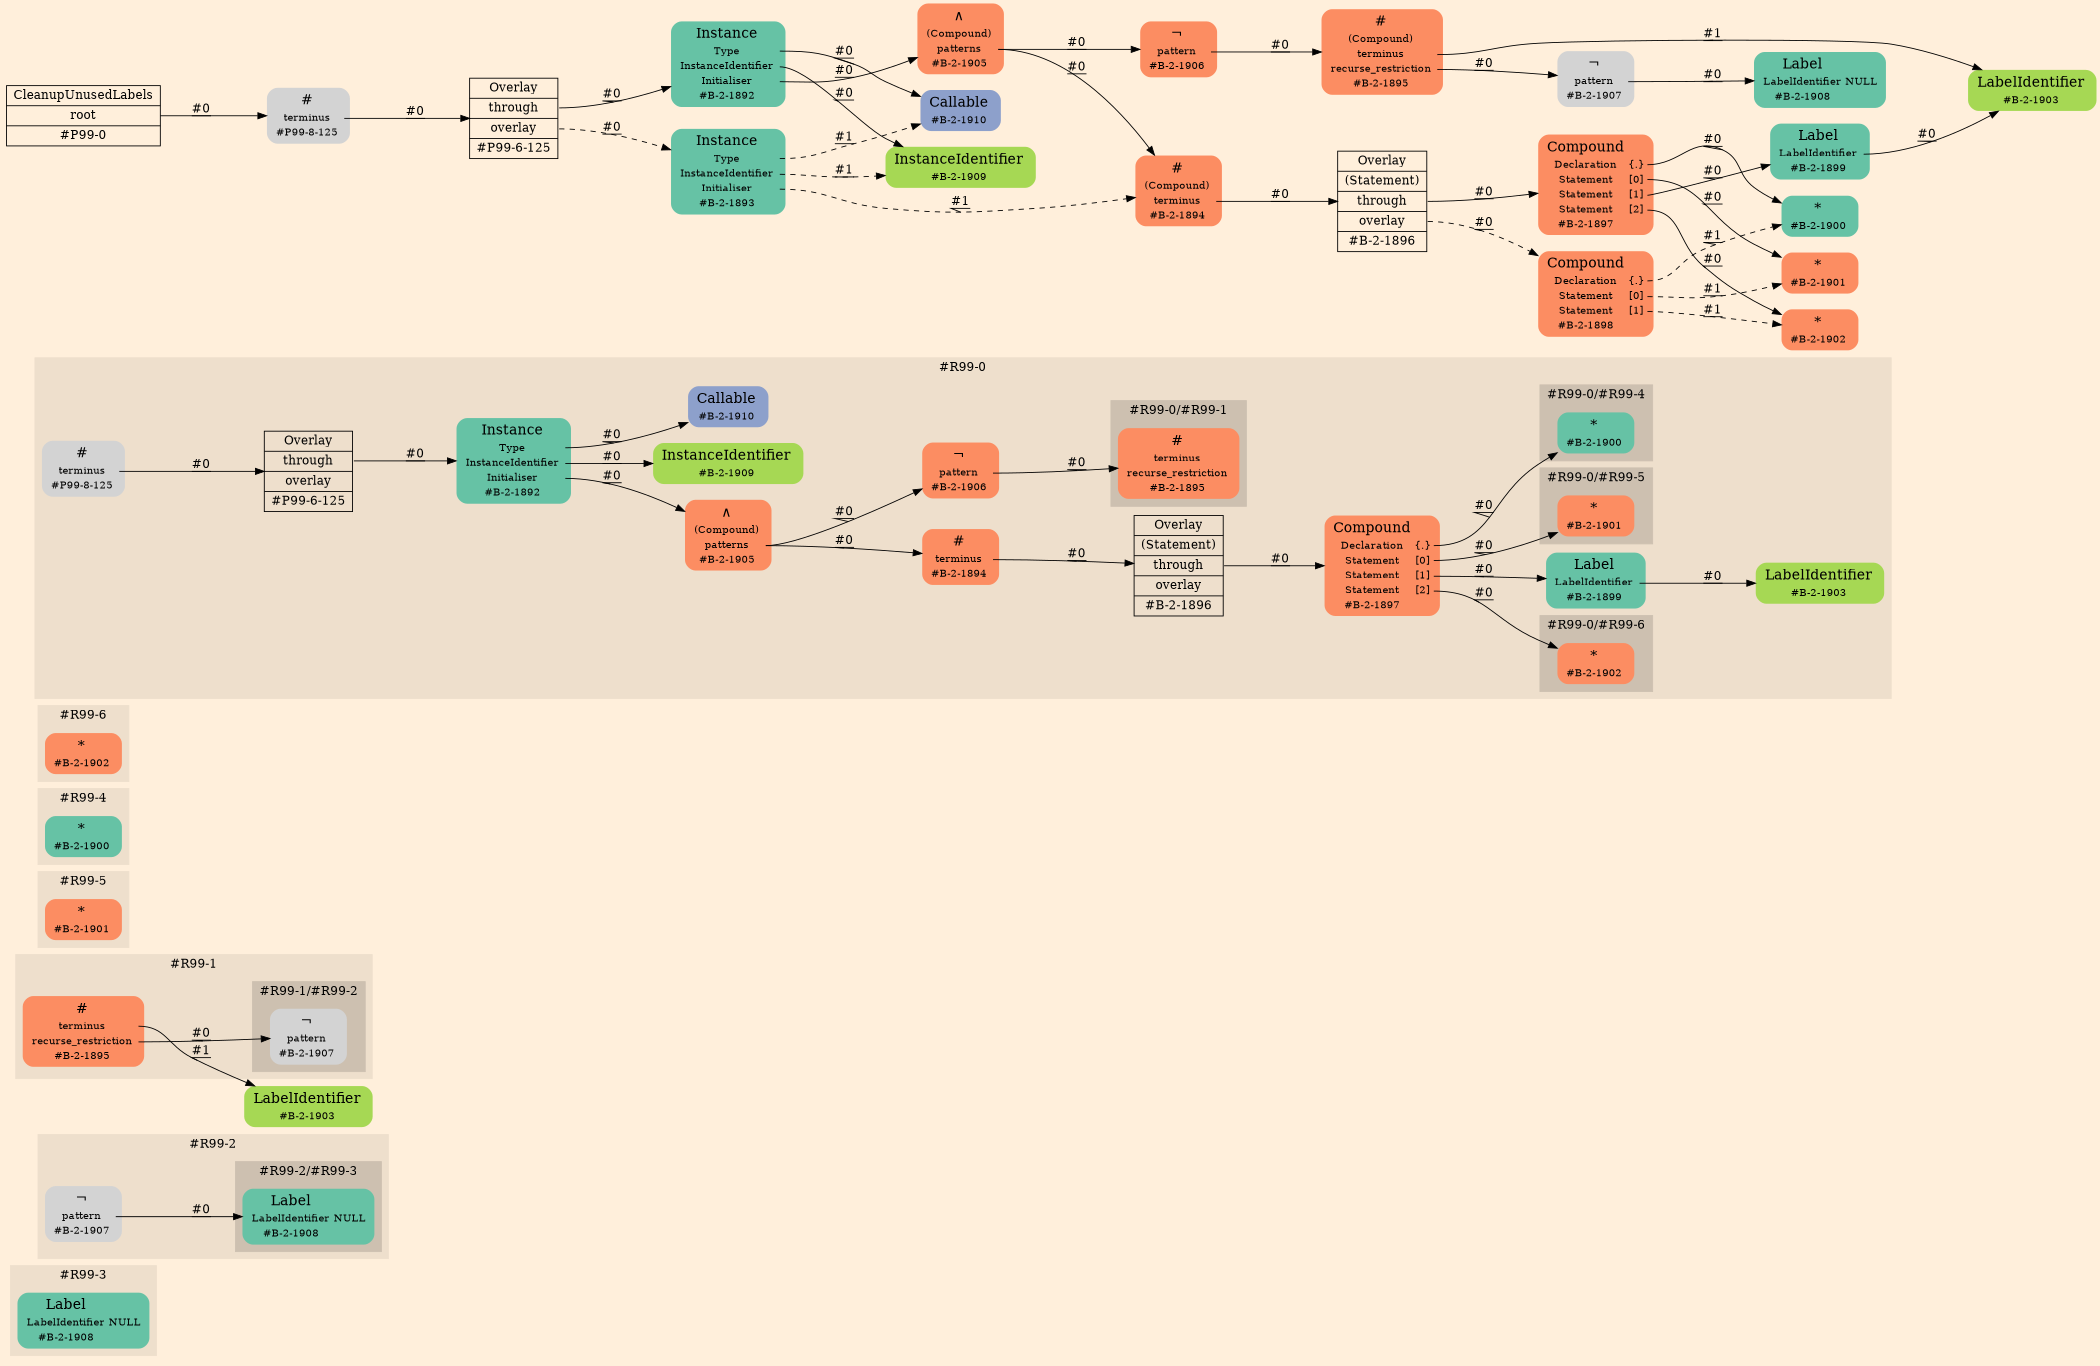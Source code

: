 digraph Inferno {
graph [
    rankdir = "LR"
    ranksep = 1.0
    size = "14,20"
    bgcolor = antiquewhite1
    color = black
    fontcolor = black
];
node [
];
// -------------------- figure #R99-3 --------------------
subgraph "cluster#R99-3" {
    label = "#R99-3"
    style = "filled"
    color = antiquewhite2
    "#R99-3/#B-2-1908" [
        shape = "plaintext"
        fillcolor = "/set28/1"
        label = <<TABLE BORDER="0" CELLBORDER="0" CELLSPACING="0">
         <TR><TD><FONT POINT-SIZE="16.0">Label</FONT></TD><TD></TD></TR>
         <TR><TD>LabelIdentifier</TD><TD PORT="port0">NULL</TD></TR>
         <TR><TD>#B-2-1908</TD><TD PORT="port1"></TD></TR>
        </TABLE>>
        style = "rounded,filled"
        fontsize = "12"
    ];
    
}


// -------------------- figure #R99-2 --------------------
subgraph "cluster#R99-2" {
    label = "#R99-2"
    style = "filled"
    color = antiquewhite2
    "#R99-2/#B-2-1907" [
        shape = "plaintext"
        label = <<TABLE BORDER="0" CELLBORDER="0" CELLSPACING="0">
         <TR><TD><FONT POINT-SIZE="16.0">¬</FONT></TD><TD></TD></TR>
         <TR><TD>pattern</TD><TD PORT="port0"></TD></TR>
         <TR><TD>#B-2-1907</TD><TD PORT="port1"></TD></TR>
        </TABLE>>
        style = "rounded,filled"
        fontsize = "12"
    ];
    
    subgraph "cluster#R99-2/#R99-3" {
        label = "#R99-2/#R99-3"
        style = "filled"
        color = antiquewhite3
        "#R99-2/#0/#B-2-1908" [
            shape = "plaintext"
            fillcolor = "/set28/1"
            label = <<TABLE BORDER="0" CELLBORDER="0" CELLSPACING="0">
             <TR><TD><FONT POINT-SIZE="16.0">Label</FONT></TD><TD></TD></TR>
             <TR><TD>LabelIdentifier</TD><TD PORT="port0">NULL</TD></TR>
             <TR><TD>#B-2-1908</TD><TD PORT="port1"></TD></TR>
            </TABLE>>
            style = "rounded,filled"
            fontsize = "12"
        ];
        
    }
    
}


// -------------------- figure #R99-1 --------------------
"#R99-1/#B-2-1903" [
    shape = "plaintext"
    fillcolor = "/set28/5"
    label = <<TABLE BORDER="0" CELLBORDER="0" CELLSPACING="0">
     <TR><TD><FONT POINT-SIZE="16.0">LabelIdentifier</FONT></TD><TD></TD></TR>
     <TR><TD>#B-2-1903</TD><TD PORT="port0"></TD></TR>
    </TABLE>>
    style = "rounded,filled"
    fontsize = "12"
];

subgraph "cluster#R99-1" {
    label = "#R99-1"
    style = "filled"
    color = antiquewhite2
    "#R99-1/#B-2-1895" [
        shape = "plaintext"
        fillcolor = "/set28/2"
        label = <<TABLE BORDER="0" CELLBORDER="0" CELLSPACING="0">
         <TR><TD><FONT POINT-SIZE="16.0">#</FONT></TD><TD></TD></TR>
         <TR><TD>terminus</TD><TD PORT="port0"></TD></TR>
         <TR><TD>recurse_restriction</TD><TD PORT="port1"></TD></TR>
         <TR><TD>#B-2-1895</TD><TD PORT="port2"></TD></TR>
        </TABLE>>
        style = "rounded,filled"
        fontsize = "12"
    ];
    
    subgraph "cluster#R99-1/#R99-2" {
        label = "#R99-1/#R99-2"
        style = "filled"
        color = antiquewhite3
        "#R99-1/#0/#B-2-1907" [
            shape = "plaintext"
            label = <<TABLE BORDER="0" CELLBORDER="0" CELLSPACING="0">
             <TR><TD><FONT POINT-SIZE="16.0">¬</FONT></TD><TD></TD></TR>
             <TR><TD>pattern</TD><TD PORT="port0"></TD></TR>
             <TR><TD>#B-2-1907</TD><TD PORT="port1"></TD></TR>
            </TABLE>>
            style = "rounded,filled"
            fontsize = "12"
        ];
        
    }
    
}


// -------------------- figure #R99-5 --------------------
subgraph "cluster#R99-5" {
    label = "#R99-5"
    style = "filled"
    color = antiquewhite2
    "#R99-5/#B-2-1901" [
        shape = "plaintext"
        fillcolor = "/set28/2"
        label = <<TABLE BORDER="0" CELLBORDER="0" CELLSPACING="0">
         <TR><TD><FONT POINT-SIZE="16.0">*</FONT></TD><TD></TD></TR>
         <TR><TD>#B-2-1901</TD><TD PORT="port0"></TD></TR>
        </TABLE>>
        style = "rounded,filled"
        fontsize = "12"
    ];
    
}


// -------------------- figure #R99-4 --------------------
subgraph "cluster#R99-4" {
    label = "#R99-4"
    style = "filled"
    color = antiquewhite2
    "#R99-4/#B-2-1900" [
        shape = "plaintext"
        fillcolor = "/set28/1"
        label = <<TABLE BORDER="0" CELLBORDER="0" CELLSPACING="0">
         <TR><TD><FONT POINT-SIZE="16.0">*</FONT></TD><TD></TD></TR>
         <TR><TD>#B-2-1900</TD><TD PORT="port0"></TD></TR>
        </TABLE>>
        style = "rounded,filled"
        fontsize = "12"
    ];
    
}


// -------------------- figure #R99-6 --------------------
subgraph "cluster#R99-6" {
    label = "#R99-6"
    style = "filled"
    color = antiquewhite2
    "#R99-6/#B-2-1902" [
        shape = "plaintext"
        fillcolor = "/set28/2"
        label = <<TABLE BORDER="0" CELLBORDER="0" CELLSPACING="0">
         <TR><TD><FONT POINT-SIZE="16.0">*</FONT></TD><TD></TD></TR>
         <TR><TD>#B-2-1902</TD><TD PORT="port0"></TD></TR>
        </TABLE>>
        style = "rounded,filled"
        fontsize = "12"
    ];
    
}


// -------------------- figure #R99-0 --------------------
subgraph "cluster#R99-0" {
    label = "#R99-0"
    style = "filled"
    color = antiquewhite2
    "#R99-0/#B-2-1909" [
        shape = "plaintext"
        fillcolor = "/set28/5"
        label = <<TABLE BORDER="0" CELLBORDER="0" CELLSPACING="0">
         <TR><TD><FONT POINT-SIZE="16.0">InstanceIdentifier</FONT></TD><TD></TD></TR>
         <TR><TD>#B-2-1909</TD><TD PORT="port0"></TD></TR>
        </TABLE>>
        style = "rounded,filled"
        fontsize = "12"
    ];
    
    "#R99-0/#B-2-1897" [
        shape = "plaintext"
        fillcolor = "/set28/2"
        label = <<TABLE BORDER="0" CELLBORDER="0" CELLSPACING="0">
         <TR><TD><FONT POINT-SIZE="16.0">Compound</FONT></TD><TD></TD></TR>
         <TR><TD>Declaration</TD><TD PORT="port0">{.}</TD></TR>
         <TR><TD>Statement</TD><TD PORT="port1">[0]</TD></TR>
         <TR><TD>Statement</TD><TD PORT="port2">[1]</TD></TR>
         <TR><TD>Statement</TD><TD PORT="port3">[2]</TD></TR>
         <TR><TD>#B-2-1897</TD><TD PORT="port4"></TD></TR>
        </TABLE>>
        style = "rounded,filled"
        fontsize = "12"
    ];
    
    "#R99-0/#B-2-1899" [
        shape = "plaintext"
        fillcolor = "/set28/1"
        label = <<TABLE BORDER="0" CELLBORDER="0" CELLSPACING="0">
         <TR><TD><FONT POINT-SIZE="16.0">Label</FONT></TD><TD></TD></TR>
         <TR><TD>LabelIdentifier</TD><TD PORT="port0"></TD></TR>
         <TR><TD>#B-2-1899</TD><TD PORT="port1"></TD></TR>
        </TABLE>>
        style = "rounded,filled"
        fontsize = "12"
    ];
    
    "#R99-0/#P99-8-125" [
        shape = "plaintext"
        label = <<TABLE BORDER="0" CELLBORDER="0" CELLSPACING="0">
         <TR><TD><FONT POINT-SIZE="16.0">#</FONT></TD><TD></TD></TR>
         <TR><TD>terminus</TD><TD PORT="port0"></TD></TR>
         <TR><TD>#P99-8-125</TD><TD PORT="port1"></TD></TR>
        </TABLE>>
        style = "rounded,filled"
        fontsize = "12"
    ];
    
    "#R99-0/#P99-6-125" [
        shape = "record"
        fillcolor = antiquewhite2
        label = "<fixed> Overlay | <port0> through | <port1> overlay | <port2> #P99-6-125"
        style = "filled"
        fontsize = "14"
        color = black
        fontcolor = black
    ];
    
    "#R99-0/#B-2-1905" [
        shape = "plaintext"
        fillcolor = "/set28/2"
        label = <<TABLE BORDER="0" CELLBORDER="0" CELLSPACING="0">
         <TR><TD><FONT POINT-SIZE="16.0">∧</FONT></TD><TD></TD></TR>
         <TR><TD>(Compound)</TD><TD PORT="port0"></TD></TR>
         <TR><TD>patterns</TD><TD PORT="port1"></TD></TR>
         <TR><TD>#B-2-1905</TD><TD PORT="port2"></TD></TR>
        </TABLE>>
        style = "rounded,filled"
        fontsize = "12"
    ];
    
    "#R99-0/#B-2-1910" [
        shape = "plaintext"
        fillcolor = "/set28/3"
        label = <<TABLE BORDER="0" CELLBORDER="0" CELLSPACING="0">
         <TR><TD><FONT POINT-SIZE="16.0">Callable</FONT></TD><TD></TD></TR>
         <TR><TD>#B-2-1910</TD><TD PORT="port0"></TD></TR>
        </TABLE>>
        style = "rounded,filled"
        fontsize = "12"
    ];
    
    "#R99-0/#B-2-1894" [
        shape = "plaintext"
        fillcolor = "/set28/2"
        label = <<TABLE BORDER="0" CELLBORDER="0" CELLSPACING="0">
         <TR><TD><FONT POINT-SIZE="16.0">#</FONT></TD><TD></TD></TR>
         <TR><TD>terminus</TD><TD PORT="port0"></TD></TR>
         <TR><TD>#B-2-1894</TD><TD PORT="port1"></TD></TR>
        </TABLE>>
        style = "rounded,filled"
        fontsize = "12"
    ];
    
    "#R99-0/#B-2-1906" [
        shape = "plaintext"
        fillcolor = "/set28/2"
        label = <<TABLE BORDER="0" CELLBORDER="0" CELLSPACING="0">
         <TR><TD><FONT POINT-SIZE="16.0">¬</FONT></TD><TD></TD></TR>
         <TR><TD>pattern</TD><TD PORT="port0"></TD></TR>
         <TR><TD>#B-2-1906</TD><TD PORT="port1"></TD></TR>
        </TABLE>>
        style = "rounded,filled"
        fontsize = "12"
    ];
    
    "#R99-0/#B-2-1892" [
        shape = "plaintext"
        fillcolor = "/set28/1"
        label = <<TABLE BORDER="0" CELLBORDER="0" CELLSPACING="0">
         <TR><TD><FONT POINT-SIZE="16.0">Instance</FONT></TD><TD></TD></TR>
         <TR><TD>Type</TD><TD PORT="port0"></TD></TR>
         <TR><TD>InstanceIdentifier</TD><TD PORT="port1"></TD></TR>
         <TR><TD>Initialiser</TD><TD PORT="port2"></TD></TR>
         <TR><TD>#B-2-1892</TD><TD PORT="port3"></TD></TR>
        </TABLE>>
        style = "rounded,filled"
        fontsize = "12"
    ];
    
    "#R99-0/#B-2-1903" [
        shape = "plaintext"
        fillcolor = "/set28/5"
        label = <<TABLE BORDER="0" CELLBORDER="0" CELLSPACING="0">
         <TR><TD><FONT POINT-SIZE="16.0">LabelIdentifier</FONT></TD><TD></TD></TR>
         <TR><TD>#B-2-1903</TD><TD PORT="port0"></TD></TR>
        </TABLE>>
        style = "rounded,filled"
        fontsize = "12"
    ];
    
    "#R99-0/#B-2-1896" [
        shape = "record"
        fillcolor = antiquewhite2
        label = "<fixed> Overlay | <port0> (Statement) | <port1> through | <port2> overlay | <port3> #B-2-1896"
        style = "filled"
        fontsize = "14"
        color = black
        fontcolor = black
    ];
    
    subgraph "cluster#R99-0/#R99-1" {
        label = "#R99-0/#R99-1"
        style = "filled"
        color = antiquewhite3
        "#R99-0/#0/#B-2-1895" [
            shape = "plaintext"
            fillcolor = "/set28/2"
            label = <<TABLE BORDER="0" CELLBORDER="0" CELLSPACING="0">
             <TR><TD><FONT POINT-SIZE="16.0">#</FONT></TD><TD></TD></TR>
             <TR><TD>terminus</TD><TD PORT="port0"></TD></TR>
             <TR><TD>recurse_restriction</TD><TD PORT="port1"></TD></TR>
             <TR><TD>#B-2-1895</TD><TD PORT="port2"></TD></TR>
            </TABLE>>
            style = "rounded,filled"
            fontsize = "12"
        ];
        
    }
    
    subgraph "cluster#R99-0/#R99-6" {
        label = "#R99-0/#R99-6"
        style = "filled"
        color = antiquewhite3
        "#R99-0/#0/#B-2-1902" [
            shape = "plaintext"
            fillcolor = "/set28/2"
            label = <<TABLE BORDER="0" CELLBORDER="0" CELLSPACING="0">
             <TR><TD><FONT POINT-SIZE="16.0">*</FONT></TD><TD></TD></TR>
             <TR><TD>#B-2-1902</TD><TD PORT="port0"></TD></TR>
            </TABLE>>
            style = "rounded,filled"
            fontsize = "12"
        ];
        
    }
    
    subgraph "cluster#R99-0/#R99-4" {
        label = "#R99-0/#R99-4"
        style = "filled"
        color = antiquewhite3
        "#R99-0/#0/#B-2-1900" [
            shape = "plaintext"
            fillcolor = "/set28/1"
            label = <<TABLE BORDER="0" CELLBORDER="0" CELLSPACING="0">
             <TR><TD><FONT POINT-SIZE="16.0">*</FONT></TD><TD></TD></TR>
             <TR><TD>#B-2-1900</TD><TD PORT="port0"></TD></TR>
            </TABLE>>
            style = "rounded,filled"
            fontsize = "12"
        ];
        
    }
    
    subgraph "cluster#R99-0/#R99-5" {
        label = "#R99-0/#R99-5"
        style = "filled"
        color = antiquewhite3
        "#R99-0/#0/#B-2-1901" [
            shape = "plaintext"
            fillcolor = "/set28/2"
            label = <<TABLE BORDER="0" CELLBORDER="0" CELLSPACING="0">
             <TR><TD><FONT POINT-SIZE="16.0">*</FONT></TD><TD></TD></TR>
             <TR><TD>#B-2-1901</TD><TD PORT="port0"></TD></TR>
            </TABLE>>
            style = "rounded,filled"
            fontsize = "12"
        ];
        
    }
    
}


// -------------------- transformation figure --------------------
"CR#P99-0" [
    shape = "record"
    fillcolor = antiquewhite1
    label = "<fixed> CleanupUnusedLabels | <port0> root | <port1> #P99-0"
    style = "filled"
    fontsize = "14"
    color = black
    fontcolor = black
];

"#P99-8-125" [
    shape = "plaintext"
    label = <<TABLE BORDER="0" CELLBORDER="0" CELLSPACING="0">
     <TR><TD><FONT POINT-SIZE="16.0">#</FONT></TD><TD></TD></TR>
     <TR><TD>terminus</TD><TD PORT="port0"></TD></TR>
     <TR><TD>#P99-8-125</TD><TD PORT="port1"></TD></TR>
    </TABLE>>
    style = "rounded,filled"
    fontsize = "12"
];

"#P99-6-125" [
    shape = "record"
    fillcolor = antiquewhite1
    label = "<fixed> Overlay | <port0> through | <port1> overlay | <port2> #P99-6-125"
    style = "filled"
    fontsize = "14"
    color = black
    fontcolor = black
];

"#B-2-1892" [
    shape = "plaintext"
    fillcolor = "/set28/1"
    label = <<TABLE BORDER="0" CELLBORDER="0" CELLSPACING="0">
     <TR><TD><FONT POINT-SIZE="16.0">Instance</FONT></TD><TD></TD></TR>
     <TR><TD>Type</TD><TD PORT="port0"></TD></TR>
     <TR><TD>InstanceIdentifier</TD><TD PORT="port1"></TD></TR>
     <TR><TD>Initialiser</TD><TD PORT="port2"></TD></TR>
     <TR><TD>#B-2-1892</TD><TD PORT="port3"></TD></TR>
    </TABLE>>
    style = "rounded,filled"
    fontsize = "12"
];

"#B-2-1910" [
    shape = "plaintext"
    fillcolor = "/set28/3"
    label = <<TABLE BORDER="0" CELLBORDER="0" CELLSPACING="0">
     <TR><TD><FONT POINT-SIZE="16.0">Callable</FONT></TD><TD></TD></TR>
     <TR><TD>#B-2-1910</TD><TD PORT="port0"></TD></TR>
    </TABLE>>
    style = "rounded,filled"
    fontsize = "12"
];

"#B-2-1909" [
    shape = "plaintext"
    fillcolor = "/set28/5"
    label = <<TABLE BORDER="0" CELLBORDER="0" CELLSPACING="0">
     <TR><TD><FONT POINT-SIZE="16.0">InstanceIdentifier</FONT></TD><TD></TD></TR>
     <TR><TD>#B-2-1909</TD><TD PORT="port0"></TD></TR>
    </TABLE>>
    style = "rounded,filled"
    fontsize = "12"
];

"#B-2-1905" [
    shape = "plaintext"
    fillcolor = "/set28/2"
    label = <<TABLE BORDER="0" CELLBORDER="0" CELLSPACING="0">
     <TR><TD><FONT POINT-SIZE="16.0">∧</FONT></TD><TD></TD></TR>
     <TR><TD>(Compound)</TD><TD PORT="port0"></TD></TR>
     <TR><TD>patterns</TD><TD PORT="port1"></TD></TR>
     <TR><TD>#B-2-1905</TD><TD PORT="port2"></TD></TR>
    </TABLE>>
    style = "rounded,filled"
    fontsize = "12"
];

"#B-2-1894" [
    shape = "plaintext"
    fillcolor = "/set28/2"
    label = <<TABLE BORDER="0" CELLBORDER="0" CELLSPACING="0">
     <TR><TD><FONT POINT-SIZE="16.0">#</FONT></TD><TD></TD></TR>
     <TR><TD>(Compound)</TD><TD PORT="port0"></TD></TR>
     <TR><TD>terminus</TD><TD PORT="port1"></TD></TR>
     <TR><TD>#B-2-1894</TD><TD PORT="port2"></TD></TR>
    </TABLE>>
    style = "rounded,filled"
    fontsize = "12"
];

"#B-2-1896" [
    shape = "record"
    fillcolor = antiquewhite1
    label = "<fixed> Overlay | <port0> (Statement) | <port1> through | <port2> overlay | <port3> #B-2-1896"
    style = "filled"
    fontsize = "14"
    color = black
    fontcolor = black
];

"#B-2-1897" [
    shape = "plaintext"
    fillcolor = "/set28/2"
    label = <<TABLE BORDER="0" CELLBORDER="0" CELLSPACING="0">
     <TR><TD><FONT POINT-SIZE="16.0">Compound</FONT></TD><TD></TD></TR>
     <TR><TD>Declaration</TD><TD PORT="port0">{.}</TD></TR>
     <TR><TD>Statement</TD><TD PORT="port1">[0]</TD></TR>
     <TR><TD>Statement</TD><TD PORT="port2">[1]</TD></TR>
     <TR><TD>Statement</TD><TD PORT="port3">[2]</TD></TR>
     <TR><TD>#B-2-1897</TD><TD PORT="port4"></TD></TR>
    </TABLE>>
    style = "rounded,filled"
    fontsize = "12"
];

"#B-2-1900" [
    shape = "plaintext"
    fillcolor = "/set28/1"
    label = <<TABLE BORDER="0" CELLBORDER="0" CELLSPACING="0">
     <TR><TD><FONT POINT-SIZE="16.0">*</FONT></TD><TD></TD></TR>
     <TR><TD>#B-2-1900</TD><TD PORT="port0"></TD></TR>
    </TABLE>>
    style = "rounded,filled"
    fontsize = "12"
];

"#B-2-1901" [
    shape = "plaintext"
    fillcolor = "/set28/2"
    label = <<TABLE BORDER="0" CELLBORDER="0" CELLSPACING="0">
     <TR><TD><FONT POINT-SIZE="16.0">*</FONT></TD><TD></TD></TR>
     <TR><TD>#B-2-1901</TD><TD PORT="port0"></TD></TR>
    </TABLE>>
    style = "rounded,filled"
    fontsize = "12"
];

"#B-2-1899" [
    shape = "plaintext"
    fillcolor = "/set28/1"
    label = <<TABLE BORDER="0" CELLBORDER="0" CELLSPACING="0">
     <TR><TD><FONT POINT-SIZE="16.0">Label</FONT></TD><TD></TD></TR>
     <TR><TD>LabelIdentifier</TD><TD PORT="port0"></TD></TR>
     <TR><TD>#B-2-1899</TD><TD PORT="port1"></TD></TR>
    </TABLE>>
    style = "rounded,filled"
    fontsize = "12"
];

"#B-2-1903" [
    shape = "plaintext"
    fillcolor = "/set28/5"
    label = <<TABLE BORDER="0" CELLBORDER="0" CELLSPACING="0">
     <TR><TD><FONT POINT-SIZE="16.0">LabelIdentifier</FONT></TD><TD></TD></TR>
     <TR><TD>#B-2-1903</TD><TD PORT="port0"></TD></TR>
    </TABLE>>
    style = "rounded,filled"
    fontsize = "12"
];

"#B-2-1902" [
    shape = "plaintext"
    fillcolor = "/set28/2"
    label = <<TABLE BORDER="0" CELLBORDER="0" CELLSPACING="0">
     <TR><TD><FONT POINT-SIZE="16.0">*</FONT></TD><TD></TD></TR>
     <TR><TD>#B-2-1902</TD><TD PORT="port0"></TD></TR>
    </TABLE>>
    style = "rounded,filled"
    fontsize = "12"
];

"#B-2-1898" [
    shape = "plaintext"
    fillcolor = "/set28/2"
    label = <<TABLE BORDER="0" CELLBORDER="0" CELLSPACING="0">
     <TR><TD><FONT POINT-SIZE="16.0">Compound</FONT></TD><TD></TD></TR>
     <TR><TD>Declaration</TD><TD PORT="port0">{.}</TD></TR>
     <TR><TD>Statement</TD><TD PORT="port1">[0]</TD></TR>
     <TR><TD>Statement</TD><TD PORT="port2">[1]</TD></TR>
     <TR><TD>#B-2-1898</TD><TD PORT="port3"></TD></TR>
    </TABLE>>
    style = "rounded,filled"
    fontsize = "12"
];

"#B-2-1906" [
    shape = "plaintext"
    fillcolor = "/set28/2"
    label = <<TABLE BORDER="0" CELLBORDER="0" CELLSPACING="0">
     <TR><TD><FONT POINT-SIZE="16.0">¬</FONT></TD><TD></TD></TR>
     <TR><TD>pattern</TD><TD PORT="port0"></TD></TR>
     <TR><TD>#B-2-1906</TD><TD PORT="port1"></TD></TR>
    </TABLE>>
    style = "rounded,filled"
    fontsize = "12"
];

"#B-2-1895" [
    shape = "plaintext"
    fillcolor = "/set28/2"
    label = <<TABLE BORDER="0" CELLBORDER="0" CELLSPACING="0">
     <TR><TD><FONT POINT-SIZE="16.0">#</FONT></TD><TD></TD></TR>
     <TR><TD>(Compound)</TD><TD PORT="port0"></TD></TR>
     <TR><TD>terminus</TD><TD PORT="port1"></TD></TR>
     <TR><TD>recurse_restriction</TD><TD PORT="port2"></TD></TR>
     <TR><TD>#B-2-1895</TD><TD PORT="port3"></TD></TR>
    </TABLE>>
    style = "rounded,filled"
    fontsize = "12"
];

"#B-2-1907" [
    shape = "plaintext"
    label = <<TABLE BORDER="0" CELLBORDER="0" CELLSPACING="0">
     <TR><TD><FONT POINT-SIZE="16.0">¬</FONT></TD><TD></TD></TR>
     <TR><TD>pattern</TD><TD PORT="port0"></TD></TR>
     <TR><TD>#B-2-1907</TD><TD PORT="port1"></TD></TR>
    </TABLE>>
    style = "rounded,filled"
    fontsize = "12"
];

"#B-2-1908" [
    shape = "plaintext"
    fillcolor = "/set28/1"
    label = <<TABLE BORDER="0" CELLBORDER="0" CELLSPACING="0">
     <TR><TD><FONT POINT-SIZE="16.0">Label</FONT></TD><TD></TD></TR>
     <TR><TD>LabelIdentifier</TD><TD PORT="port0">NULL</TD></TR>
     <TR><TD>#B-2-1908</TD><TD PORT="port1"></TD></TR>
    </TABLE>>
    style = "rounded,filled"
    fontsize = "12"
];

"#B-2-1893" [
    shape = "plaintext"
    fillcolor = "/set28/1"
    label = <<TABLE BORDER="0" CELLBORDER="0" CELLSPACING="0">
     <TR><TD><FONT POINT-SIZE="16.0">Instance</FONT></TD><TD></TD></TR>
     <TR><TD>Type</TD><TD PORT="port0"></TD></TR>
     <TR><TD>InstanceIdentifier</TD><TD PORT="port1"></TD></TR>
     <TR><TD>Initialiser</TD><TD PORT="port2"></TD></TR>
     <TR><TD>#B-2-1893</TD><TD PORT="port3"></TD></TR>
    </TABLE>>
    style = "rounded,filled"
    fontsize = "12"
];



// -------------------- links --------------------
// links for block CR#P99-0
"CR#P99-0":port0 -> "#P99-8-125" [
    style="solid"
    label = "#0"
    decorate = true
    color = black
    fontcolor = black
];

// links for block #P99-8-125
"#P99-8-125":port0 -> "#P99-6-125" [
    style="solid"
    label = "#0"
    decorate = true
    color = black
    fontcolor = black
];

// links for block #P99-6-125
"#P99-6-125":port0 -> "#B-2-1892" [
    style="solid"
    label = "#0"
    decorate = true
    color = black
    fontcolor = black
];

"#P99-6-125":port1 -> "#B-2-1893" [
    style="dashed"
    label = "#0"
    decorate = true
    color = black
    fontcolor = black
];

// links for block #B-2-1892
"#B-2-1892":port0 -> "#B-2-1910" [
    style="solid"
    label = "#0"
    decorate = true
    color = black
    fontcolor = black
];

"#B-2-1892":port1 -> "#B-2-1909" [
    style="solid"
    label = "#0"
    decorate = true
    color = black
    fontcolor = black
];

"#B-2-1892":port2 -> "#B-2-1905" [
    style="solid"
    label = "#0"
    decorate = true
    color = black
    fontcolor = black
];

// links for block #B-2-1910
// links for block #B-2-1909
// links for block #B-2-1905
"#B-2-1905":port1 -> "#B-2-1894" [
    style="solid"
    label = "#0"
    decorate = true
    color = black
    fontcolor = black
];

"#B-2-1905":port1 -> "#B-2-1906" [
    style="solid"
    label = "#0"
    decorate = true
    color = black
    fontcolor = black
];

// links for block #B-2-1894
"#B-2-1894":port1 -> "#B-2-1896" [
    style="solid"
    label = "#0"
    decorate = true
    color = black
    fontcolor = black
];

// links for block #B-2-1896
"#B-2-1896":port1 -> "#B-2-1897" [
    style="solid"
    label = "#0"
    decorate = true
    color = black
    fontcolor = black
];

"#B-2-1896":port2 -> "#B-2-1898" [
    style="dashed"
    label = "#0"
    decorate = true
    color = black
    fontcolor = black
];

// links for block #B-2-1897
"#B-2-1897":port0 -> "#B-2-1900" [
    style="solid"
    label = "#0"
    decorate = true
    color = black
    fontcolor = black
];

"#B-2-1897":port1 -> "#B-2-1901" [
    style="solid"
    label = "#0"
    decorate = true
    color = black
    fontcolor = black
];

"#B-2-1897":port2 -> "#B-2-1899" [
    style="solid"
    label = "#0"
    decorate = true
    color = black
    fontcolor = black
];

"#B-2-1897":port3 -> "#B-2-1902" [
    style="solid"
    label = "#0"
    decorate = true
    color = black
    fontcolor = black
];

// links for block #B-2-1900
// links for block #B-2-1901
// links for block #B-2-1899
"#B-2-1899":port0 -> "#B-2-1903" [
    style="solid"
    label = "#0"
    decorate = true
    color = black
    fontcolor = black
];

// links for block #B-2-1903
// links for block #B-2-1902
// links for block #B-2-1898
"#B-2-1898":port0 -> "#B-2-1900" [
    style="dashed"
    label = "#1"
    decorate = true
    color = black
    fontcolor = black
];

"#B-2-1898":port1 -> "#B-2-1901" [
    style="dashed"
    label = "#1"
    decorate = true
    color = black
    fontcolor = black
];

"#B-2-1898":port2 -> "#B-2-1902" [
    style="dashed"
    label = "#1"
    decorate = true
    color = black
    fontcolor = black
];

// links for block #B-2-1906
"#B-2-1906":port0 -> "#B-2-1895" [
    style="solid"
    label = "#0"
    decorate = true
    color = black
    fontcolor = black
];

// links for block #B-2-1895
"#B-2-1895":port1 -> "#B-2-1903" [
    style="solid"
    label = "#1"
    decorate = true
    color = black
    fontcolor = black
];

"#B-2-1895":port2 -> "#B-2-1907" [
    style="solid"
    label = "#0"
    decorate = true
    color = black
    fontcolor = black
];

// links for block #B-2-1907
"#B-2-1907":port0 -> "#B-2-1908" [
    style="solid"
    label = "#0"
    decorate = true
    color = black
    fontcolor = black
];

// links for block #B-2-1908
// links for block #B-2-1893
"#B-2-1893":port0 -> "#B-2-1910" [
    style="dashed"
    label = "#1"
    decorate = true
    color = black
    fontcolor = black
];

"#B-2-1893":port1 -> "#B-2-1909" [
    style="dashed"
    label = "#1"
    decorate = true
    color = black
    fontcolor = black
];

"#B-2-1893":port2 -> "#B-2-1894" [
    style="dashed"
    label = "#1"
    decorate = true
    color = black
    fontcolor = black
];

// links for block #R99-0/#B-2-1909
// links for block #R99-0/#B-2-1897
"#R99-0/#B-2-1897":port0 -> "#R99-0/#0/#B-2-1900" [
    style="solid"
    label = "#0"
    decorate = true
    color = black
    fontcolor = black
];

"#R99-0/#B-2-1897":port1 -> "#R99-0/#0/#B-2-1901" [
    style="solid"
    label = "#0"
    decorate = true
    color = black
    fontcolor = black
];

"#R99-0/#B-2-1897":port2 -> "#R99-0/#B-2-1899" [
    style="solid"
    label = "#0"
    decorate = true
    color = black
    fontcolor = black
];

"#R99-0/#B-2-1897":port3 -> "#R99-0/#0/#B-2-1902" [
    style="solid"
    label = "#0"
    decorate = true
    color = black
    fontcolor = black
];

// links for block #R99-0/#B-2-1899
"#R99-0/#B-2-1899":port0 -> "#R99-0/#B-2-1903" [
    style="solid"
    label = "#0"
    decorate = true
    color = black
    fontcolor = black
];

// links for block #R99-0/#P99-8-125
"#R99-0/#P99-8-125":port0 -> "#R99-0/#P99-6-125" [
    style="solid"
    label = "#0"
    decorate = true
    color = black
    fontcolor = black
];

// links for block #R99-0/#P99-6-125
"#R99-0/#P99-6-125":port0 -> "#R99-0/#B-2-1892" [
    style="solid"
    label = "#0"
    decorate = true
    color = black
    fontcolor = black
];

// links for block #R99-0/#B-2-1905
"#R99-0/#B-2-1905":port1 -> "#R99-0/#B-2-1894" [
    style="solid"
    label = "#0"
    decorate = true
    color = black
    fontcolor = black
];

"#R99-0/#B-2-1905":port1 -> "#R99-0/#B-2-1906" [
    style="solid"
    label = "#0"
    decorate = true
    color = black
    fontcolor = black
];

// links for block #R99-0/#B-2-1910
// links for block #R99-0/#B-2-1894
"#R99-0/#B-2-1894":port0 -> "#R99-0/#B-2-1896" [
    style="solid"
    label = "#0"
    decorate = true
    color = black
    fontcolor = black
];

// links for block #R99-0/#B-2-1906
"#R99-0/#B-2-1906":port0 -> "#R99-0/#0/#B-2-1895" [
    style="solid"
    label = "#0"
    decorate = true
    color = black
    fontcolor = black
];

// links for block #R99-0/#B-2-1892
"#R99-0/#B-2-1892":port0 -> "#R99-0/#B-2-1910" [
    style="solid"
    label = "#0"
    decorate = true
    color = black
    fontcolor = black
];

"#R99-0/#B-2-1892":port1 -> "#R99-0/#B-2-1909" [
    style="solid"
    label = "#0"
    decorate = true
    color = black
    fontcolor = black
];

"#R99-0/#B-2-1892":port2 -> "#R99-0/#B-2-1905" [
    style="solid"
    label = "#0"
    decorate = true
    color = black
    fontcolor = black
];

// links for block #R99-0/#B-2-1903
// links for block #R99-0/#B-2-1896
"#R99-0/#B-2-1896":port1 -> "#R99-0/#B-2-1897" [
    style="solid"
    label = "#0"
    decorate = true
    color = black
    fontcolor = black
];

// links for block #R99-0/#0/#B-2-1895
// links for block #R99-0/#0/#B-2-1902
// links for block #R99-0/#0/#B-2-1900
// links for block #R99-0/#0/#B-2-1901
// links for block #R99-6/#B-2-1902
// links for block #R99-4/#B-2-1900
// links for block #R99-5/#B-2-1901
// links for block #R99-1/#B-2-1903
// links for block #R99-1/#B-2-1895
"#R99-1/#B-2-1895":port0 -> "#R99-1/#B-2-1903" [
    style="solid"
    label = "#1"
    decorate = true
    color = black
    fontcolor = black
];

"#R99-1/#B-2-1895":port1 -> "#R99-1/#0/#B-2-1907" [
    style="solid"
    label = "#0"
    decorate = true
    color = black
    fontcolor = black
];

// links for block #R99-1/#0/#B-2-1907
// links for block #R99-2/#B-2-1907
"#R99-2/#B-2-1907":port0 -> "#R99-2/#0/#B-2-1908" [
    style="solid"
    label = "#0"
    decorate = true
    color = black
    fontcolor = black
];

// links for block #R99-2/#0/#B-2-1908
// links for block #R99-3/#B-2-1908
}
